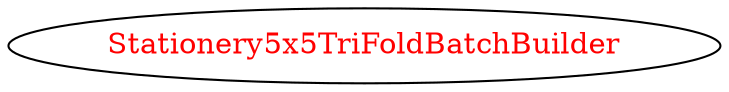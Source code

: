 digraph dependencyGraph {
 concentrate=true;
 ranksep="2.0";
 rankdir="LR"; 
 splines="ortho";
"Stationery5x5TriFoldBatchBuilder" [fontcolor="red"];
}